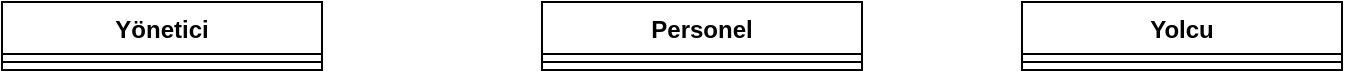 <mxfile version="22.1.8" type="github">
  <diagram name="Page-1" id="y28atNg2f1xREJNrt48a">
    <mxGraphModel dx="957" dy="465" grid="1" gridSize="10" guides="1" tooltips="1" connect="1" arrows="1" fold="1" page="1" pageScale="1" pageWidth="850" pageHeight="1100" math="0" shadow="0">
      <root>
        <mxCell id="0" />
        <mxCell id="1" parent="0" />
        <mxCell id="ixh5V46xJlmoBf5bU9ou-1" value="Yönetici" style="swimlane;fontStyle=1;align=center;verticalAlign=top;childLayout=stackLayout;horizontal=1;startSize=26;horizontalStack=0;resizeParent=1;resizeParentMax=0;resizeLast=0;collapsible=1;marginBottom=0;whiteSpace=wrap;html=1;" vertex="1" parent="1">
          <mxGeometry x="60" y="130" width="160" height="34" as="geometry" />
        </mxCell>
        <mxCell id="ixh5V46xJlmoBf5bU9ou-3" value="" style="line;strokeWidth=1;fillColor=none;align=left;verticalAlign=middle;spacingTop=-1;spacingLeft=3;spacingRight=3;rotatable=0;labelPosition=right;points=[];portConstraint=eastwest;strokeColor=inherit;" vertex="1" parent="ixh5V46xJlmoBf5bU9ou-1">
          <mxGeometry y="26" width="160" height="8" as="geometry" />
        </mxCell>
        <mxCell id="ixh5V46xJlmoBf5bU9ou-5" value="Personel" style="swimlane;fontStyle=1;align=center;verticalAlign=top;childLayout=stackLayout;horizontal=1;startSize=26;horizontalStack=0;resizeParent=1;resizeParentMax=0;resizeLast=0;collapsible=1;marginBottom=0;whiteSpace=wrap;html=1;" vertex="1" parent="1">
          <mxGeometry x="330" y="130" width="160" height="34" as="geometry" />
        </mxCell>
        <mxCell id="ixh5V46xJlmoBf5bU9ou-7" value="" style="line;strokeWidth=1;fillColor=none;align=left;verticalAlign=middle;spacingTop=-1;spacingLeft=3;spacingRight=3;rotatable=0;labelPosition=right;points=[];portConstraint=eastwest;strokeColor=inherit;" vertex="1" parent="ixh5V46xJlmoBf5bU9ou-5">
          <mxGeometry y="26" width="160" height="8" as="geometry" />
        </mxCell>
        <mxCell id="ixh5V46xJlmoBf5bU9ou-9" value="Yolcu" style="swimlane;fontStyle=1;align=center;verticalAlign=top;childLayout=stackLayout;horizontal=1;startSize=26;horizontalStack=0;resizeParent=1;resizeParentMax=0;resizeLast=0;collapsible=1;marginBottom=0;whiteSpace=wrap;html=1;" vertex="1" parent="1">
          <mxGeometry x="570" y="130" width="160" height="34" as="geometry" />
        </mxCell>
        <mxCell id="ixh5V46xJlmoBf5bU9ou-11" value="" style="line;strokeWidth=1;fillColor=none;align=left;verticalAlign=middle;spacingTop=-1;spacingLeft=3;spacingRight=3;rotatable=0;labelPosition=right;points=[];portConstraint=eastwest;strokeColor=inherit;" vertex="1" parent="ixh5V46xJlmoBf5bU9ou-9">
          <mxGeometry y="26" width="160" height="8" as="geometry" />
        </mxCell>
      </root>
    </mxGraphModel>
  </diagram>
</mxfile>
